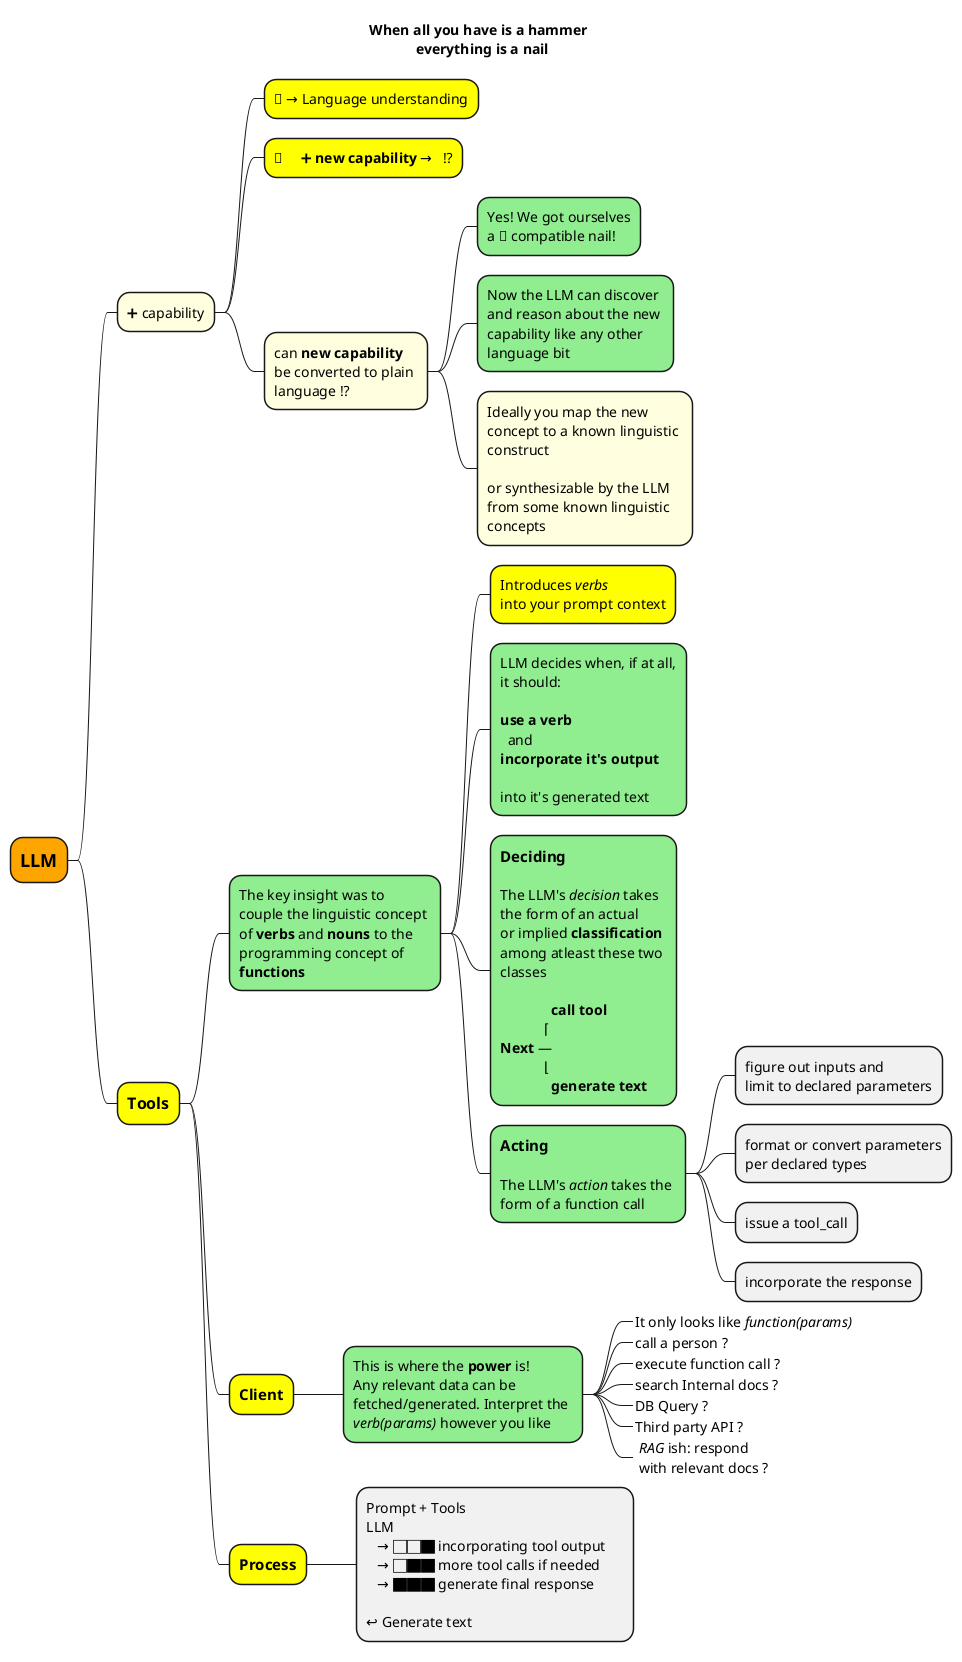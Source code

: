 @startmindmap
title When all you have is a hammer \n everything is a nail

*[#orange] = LLM

'-- Capability ------------------------------------
**[#lightyellow] ➕ capability
***[#yellow] 🔨 → Language understanding
***[#yellow] 🔨     ➕ **new capability** →   ⁉️
***[#lightyellow]:can **new capability** 
be converted to plain 
language ⁉️;
****[#lightgreen]:Yes! We got ourselves 
a 🔨 compatible nail!;

****[#lightgreen]:Now the LLM can discover 
and reason about the new 
capability like any other 
language bit;
****[#lightyellow]:Ideally you map the new 
concept to a known linguistic 
construct

or synthesizable by the LLM 
from some known linguistic 
concepts;

'-- Tool  -----------------------------------------
**[#yellow] == Tools
***[#lightgreen]:The key insight was to 
couple the linguistic concept 
of **verbs** and **nouns** to the 
programming concept of 
**functions**;

****[#yellow]:Introduces //verbs// 
into your prompt context;

****[#lightgreen]:LLM decides when, if at all, 
it should: 

**use a verb** 
  and 
**incorporate it's output**

into it's generated text;

****[#lightgreen]:===Deciding

The LLM's //decision// takes 
the form of an actual 
or implied **classification**
among atleast these two 
classes

              **call tool**
            ⌈
**Next** —
            ⌊  
              **generate text**;

****[#lightgreen]:===Acting

The LLM's //action// takes the 
form of a function call;
*****:figure out inputs and 
limit to declared parameters;

*****:format or convert parameters 
per declared types;

***** issue a tool_call
***** incorporate the response

'-- considerations
***[#yellow] === Client
****[#lightgreen]:This is where the **power** is!
Any relevant data can be 
fetched/generated. Interpret the 
//verb(params)// however you like;
*****_ It only looks like //function(params)//
*****_ call a person ?
*****_ execute function call ?
*****_ search Internal docs ?
*****_ DB Query ?
*****_ Third party API ?
*****_: //RAG// ish: respond 
 with relevant docs ?;

***[#yellow] === Process
****:Prompt + Tools
LLM 
   → ⬜⬜⬛ incorporating tool output     
   → ⬜⬛⬛ more tool calls if needed
   → ⬛⬛⬛ generate final response

↩ Generate text;

@endmindmap